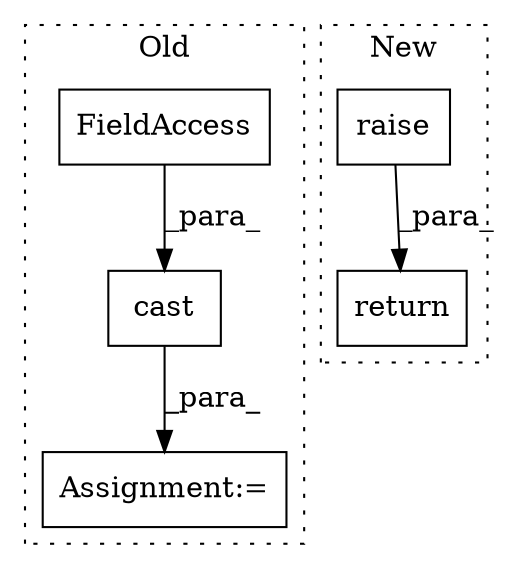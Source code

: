 digraph G {
subgraph cluster0 {
1 [label="cast" a="32" s="5991,6078" l="5,1" shape="box"];
3 [label="FieldAccess" a="22" s="5996" l="12" shape="box"];
4 [label="Assignment:=" a="7" s="5990" l="1" shape="box"];
label = "Old";
style="dotted";
}
subgraph cluster1 {
2 [label="raise" a="32" s="5030" l="7" shape="box"];
5 [label="return" a="41" s="5023" l="7" shape="box"];
label = "New";
style="dotted";
}
1 -> 4 [label="_para_"];
2 -> 5 [label="_para_"];
3 -> 1 [label="_para_"];
}